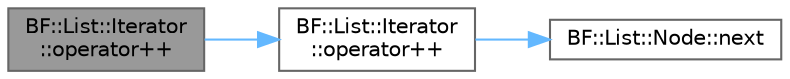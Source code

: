 digraph "BF::List::Iterator::operator++"
{
 // LATEX_PDF_SIZE
  bgcolor="transparent";
  edge [fontname=Helvetica,fontsize=10,labelfontname=Helvetica,labelfontsize=10];
  node [fontname=Helvetica,fontsize=10,shape=box,height=0.2,width=0.4];
  rankdir="LR";
  Node1 [id="Node000001",label="BF::List::Iterator\l::operator++",height=0.2,width=0.4,color="gray40", fillcolor="grey60", style="filled", fontcolor="black",tooltip=" "];
  Node1 -> Node2 [id="edge1_Node000001_Node000002",color="steelblue1",style="solid",tooltip=" "];
  Node2 [id="Node000002",label="BF::List::Iterator\l::operator++",height=0.2,width=0.4,color="grey40", fillcolor="white", style="filled",URL="$d7/d6c/classBF_1_1List_1_1Iterator.html#acdf8bda07f9879d73100be8002c876af",tooltip=" "];
  Node2 -> Node3 [id="edge2_Node000002_Node000003",color="steelblue1",style="solid",tooltip=" "];
  Node3 [id="Node000003",label="BF::List::Node::next",height=0.2,width=0.4,color="grey40", fillcolor="white", style="filled",URL="$d2/dff/classBF_1_1List_1_1Node.html#a7d426a61dc8b5f6eb59ce1aef6157e21",tooltip=" "];
}
